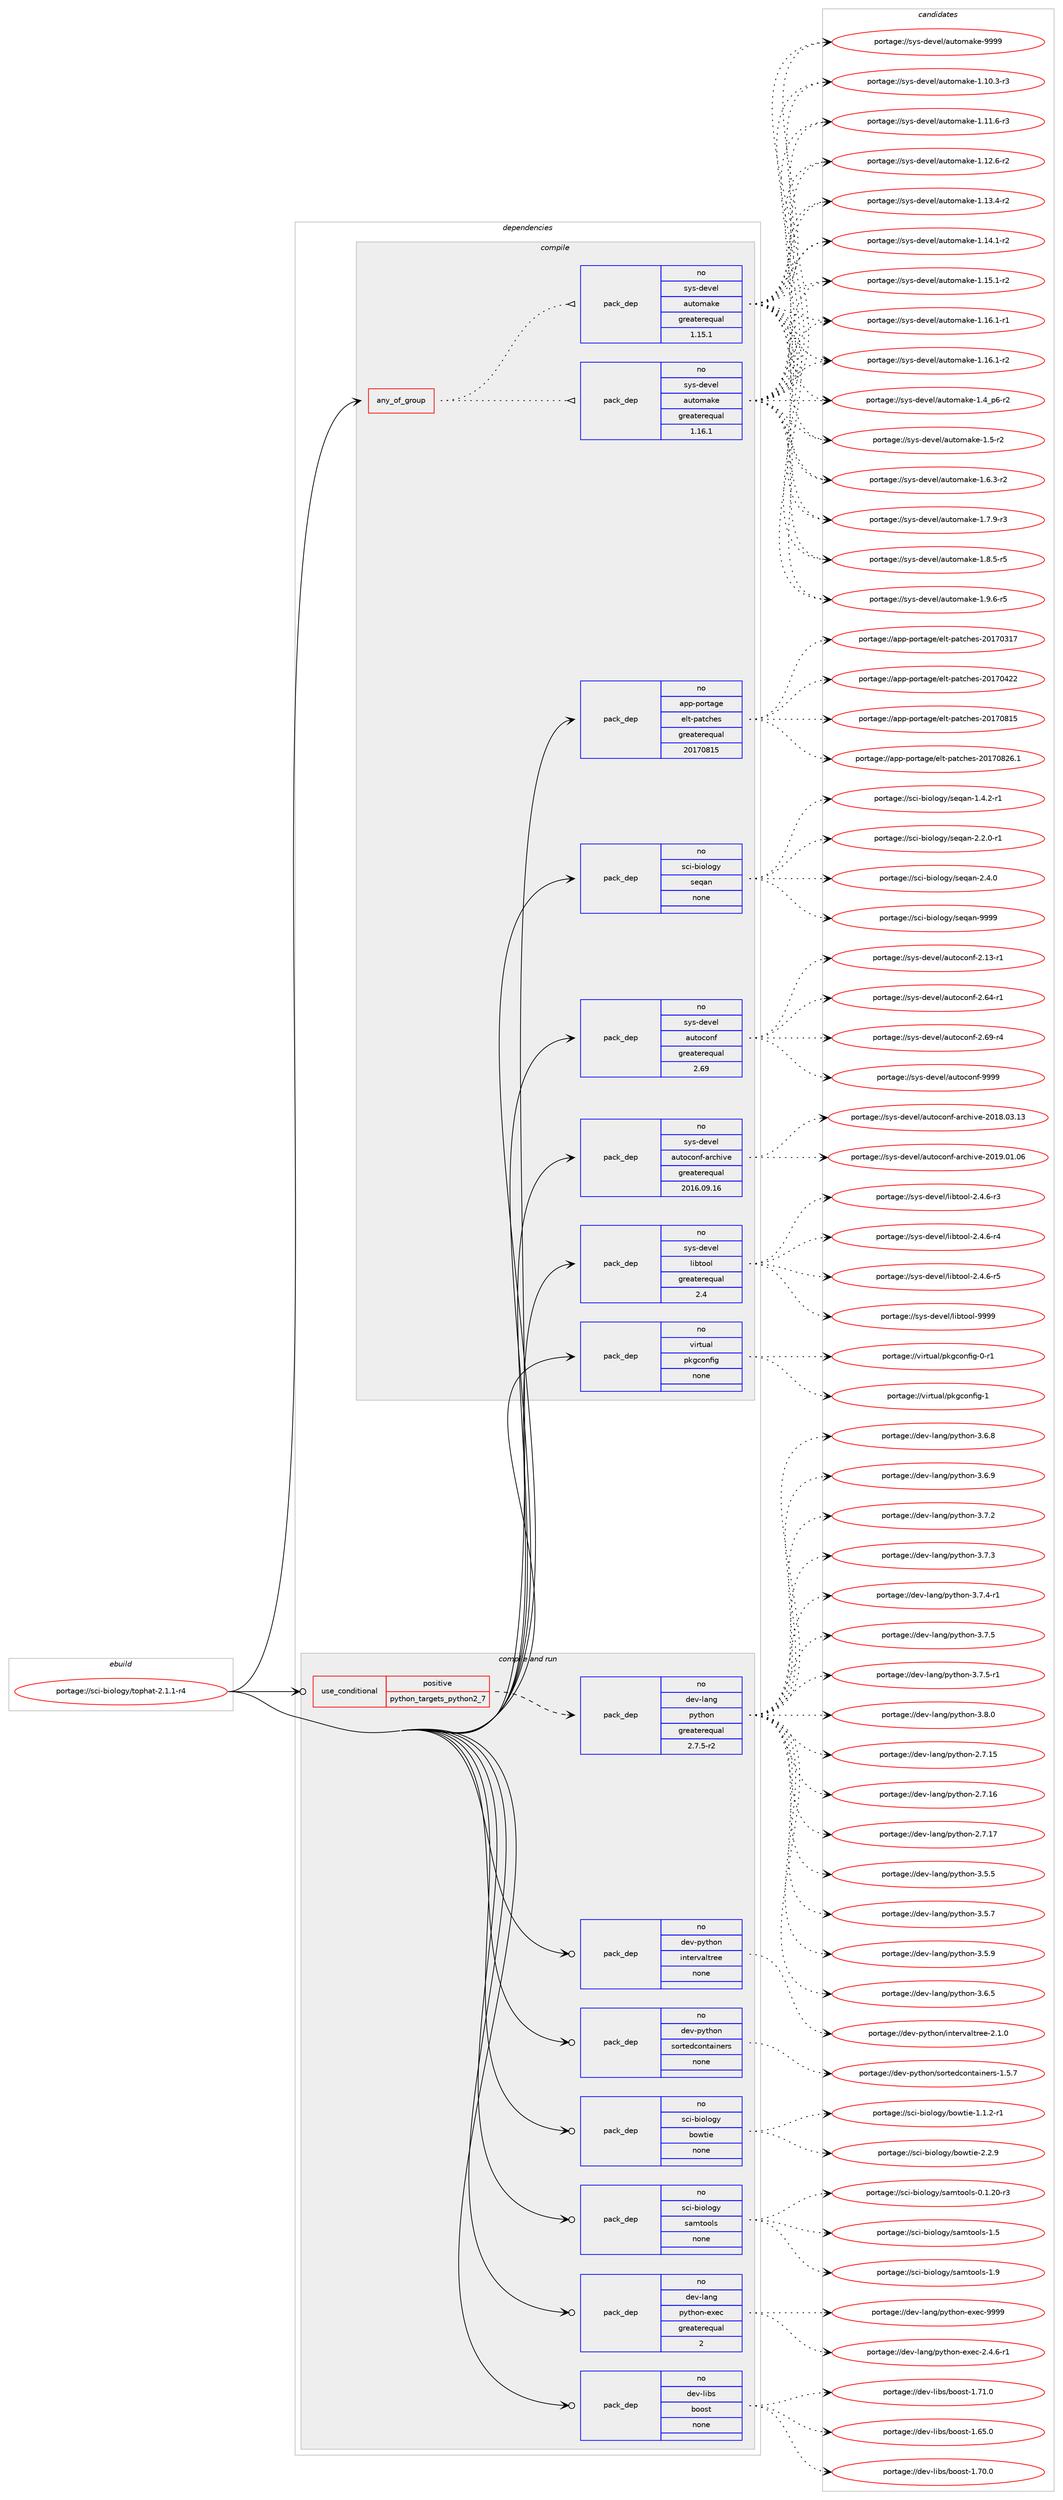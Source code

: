 digraph prolog {

# *************
# Graph options
# *************

newrank=true;
concentrate=true;
compound=true;
graph [rankdir=LR,fontname=Helvetica,fontsize=10,ranksep=1.5];#, ranksep=2.5, nodesep=0.2];
edge  [arrowhead=vee];
node  [fontname=Helvetica,fontsize=10];

# **********
# The ebuild
# **********

subgraph cluster_leftcol {
color=gray;
rank=same;
label=<<i>ebuild</i>>;
id [label="portage://sci-biology/tophat-2.1.1-r4", color=red, width=4, href="../sci-biology/tophat-2.1.1-r4.svg"];
}

# ****************
# The dependencies
# ****************

subgraph cluster_midcol {
color=gray;
label=<<i>dependencies</i>>;
subgraph cluster_compile {
fillcolor="#eeeeee";
style=filled;
label=<<i>compile</i>>;
subgraph any6296 {
dependency383793 [label=<<TABLE BORDER="0" CELLBORDER="1" CELLSPACING="0" CELLPADDING="4"><TR><TD CELLPADDING="10">any_of_group</TD></TR></TABLE>>, shape=none, color=red];subgraph pack282011 {
dependency383794 [label=<<TABLE BORDER="0" CELLBORDER="1" CELLSPACING="0" CELLPADDING="4" WIDTH="220"><TR><TD ROWSPAN="6" CELLPADDING="30">pack_dep</TD></TR><TR><TD WIDTH="110">no</TD></TR><TR><TD>sys-devel</TD></TR><TR><TD>automake</TD></TR><TR><TD>greaterequal</TD></TR><TR><TD>1.16.1</TD></TR></TABLE>>, shape=none, color=blue];
}
dependency383793:e -> dependency383794:w [weight=20,style="dotted",arrowhead="oinv"];
subgraph pack282012 {
dependency383795 [label=<<TABLE BORDER="0" CELLBORDER="1" CELLSPACING="0" CELLPADDING="4" WIDTH="220"><TR><TD ROWSPAN="6" CELLPADDING="30">pack_dep</TD></TR><TR><TD WIDTH="110">no</TD></TR><TR><TD>sys-devel</TD></TR><TR><TD>automake</TD></TR><TR><TD>greaterequal</TD></TR><TR><TD>1.15.1</TD></TR></TABLE>>, shape=none, color=blue];
}
dependency383793:e -> dependency383795:w [weight=20,style="dotted",arrowhead="oinv"];
}
id:e -> dependency383793:w [weight=20,style="solid",arrowhead="vee"];
subgraph pack282013 {
dependency383796 [label=<<TABLE BORDER="0" CELLBORDER="1" CELLSPACING="0" CELLPADDING="4" WIDTH="220"><TR><TD ROWSPAN="6" CELLPADDING="30">pack_dep</TD></TR><TR><TD WIDTH="110">no</TD></TR><TR><TD>app-portage</TD></TR><TR><TD>elt-patches</TD></TR><TR><TD>greaterequal</TD></TR><TR><TD>20170815</TD></TR></TABLE>>, shape=none, color=blue];
}
id:e -> dependency383796:w [weight=20,style="solid",arrowhead="vee"];
subgraph pack282014 {
dependency383797 [label=<<TABLE BORDER="0" CELLBORDER="1" CELLSPACING="0" CELLPADDING="4" WIDTH="220"><TR><TD ROWSPAN="6" CELLPADDING="30">pack_dep</TD></TR><TR><TD WIDTH="110">no</TD></TR><TR><TD>sci-biology</TD></TR><TR><TD>seqan</TD></TR><TR><TD>none</TD></TR><TR><TD></TD></TR></TABLE>>, shape=none, color=blue];
}
id:e -> dependency383797:w [weight=20,style="solid",arrowhead="vee"];
subgraph pack282015 {
dependency383798 [label=<<TABLE BORDER="0" CELLBORDER="1" CELLSPACING="0" CELLPADDING="4" WIDTH="220"><TR><TD ROWSPAN="6" CELLPADDING="30">pack_dep</TD></TR><TR><TD WIDTH="110">no</TD></TR><TR><TD>sys-devel</TD></TR><TR><TD>autoconf</TD></TR><TR><TD>greaterequal</TD></TR><TR><TD>2.69</TD></TR></TABLE>>, shape=none, color=blue];
}
id:e -> dependency383798:w [weight=20,style="solid",arrowhead="vee"];
subgraph pack282016 {
dependency383799 [label=<<TABLE BORDER="0" CELLBORDER="1" CELLSPACING="0" CELLPADDING="4" WIDTH="220"><TR><TD ROWSPAN="6" CELLPADDING="30">pack_dep</TD></TR><TR><TD WIDTH="110">no</TD></TR><TR><TD>sys-devel</TD></TR><TR><TD>autoconf-archive</TD></TR><TR><TD>greaterequal</TD></TR><TR><TD>2016.09.16</TD></TR></TABLE>>, shape=none, color=blue];
}
id:e -> dependency383799:w [weight=20,style="solid",arrowhead="vee"];
subgraph pack282017 {
dependency383800 [label=<<TABLE BORDER="0" CELLBORDER="1" CELLSPACING="0" CELLPADDING="4" WIDTH="220"><TR><TD ROWSPAN="6" CELLPADDING="30">pack_dep</TD></TR><TR><TD WIDTH="110">no</TD></TR><TR><TD>sys-devel</TD></TR><TR><TD>libtool</TD></TR><TR><TD>greaterequal</TD></TR><TR><TD>2.4</TD></TR></TABLE>>, shape=none, color=blue];
}
id:e -> dependency383800:w [weight=20,style="solid",arrowhead="vee"];
subgraph pack282018 {
dependency383801 [label=<<TABLE BORDER="0" CELLBORDER="1" CELLSPACING="0" CELLPADDING="4" WIDTH="220"><TR><TD ROWSPAN="6" CELLPADDING="30">pack_dep</TD></TR><TR><TD WIDTH="110">no</TD></TR><TR><TD>virtual</TD></TR><TR><TD>pkgconfig</TD></TR><TR><TD>none</TD></TR><TR><TD></TD></TR></TABLE>>, shape=none, color=blue];
}
id:e -> dependency383801:w [weight=20,style="solid",arrowhead="vee"];
}
subgraph cluster_compileandrun {
fillcolor="#eeeeee";
style=filled;
label=<<i>compile and run</i>>;
subgraph cond95283 {
dependency383802 [label=<<TABLE BORDER="0" CELLBORDER="1" CELLSPACING="0" CELLPADDING="4"><TR><TD ROWSPAN="3" CELLPADDING="10">use_conditional</TD></TR><TR><TD>positive</TD></TR><TR><TD>python_targets_python2_7</TD></TR></TABLE>>, shape=none, color=red];
subgraph pack282019 {
dependency383803 [label=<<TABLE BORDER="0" CELLBORDER="1" CELLSPACING="0" CELLPADDING="4" WIDTH="220"><TR><TD ROWSPAN="6" CELLPADDING="30">pack_dep</TD></TR><TR><TD WIDTH="110">no</TD></TR><TR><TD>dev-lang</TD></TR><TR><TD>python</TD></TR><TR><TD>greaterequal</TD></TR><TR><TD>2.7.5-r2</TD></TR></TABLE>>, shape=none, color=blue];
}
dependency383802:e -> dependency383803:w [weight=20,style="dashed",arrowhead="vee"];
}
id:e -> dependency383802:w [weight=20,style="solid",arrowhead="odotvee"];
subgraph pack282020 {
dependency383804 [label=<<TABLE BORDER="0" CELLBORDER="1" CELLSPACING="0" CELLPADDING="4" WIDTH="220"><TR><TD ROWSPAN="6" CELLPADDING="30">pack_dep</TD></TR><TR><TD WIDTH="110">no</TD></TR><TR><TD>dev-lang</TD></TR><TR><TD>python-exec</TD></TR><TR><TD>greaterequal</TD></TR><TR><TD>2</TD></TR></TABLE>>, shape=none, color=blue];
}
id:e -> dependency383804:w [weight=20,style="solid",arrowhead="odotvee"];
subgraph pack282021 {
dependency383805 [label=<<TABLE BORDER="0" CELLBORDER="1" CELLSPACING="0" CELLPADDING="4" WIDTH="220"><TR><TD ROWSPAN="6" CELLPADDING="30">pack_dep</TD></TR><TR><TD WIDTH="110">no</TD></TR><TR><TD>dev-libs</TD></TR><TR><TD>boost</TD></TR><TR><TD>none</TD></TR><TR><TD></TD></TR></TABLE>>, shape=none, color=blue];
}
id:e -> dependency383805:w [weight=20,style="solid",arrowhead="odotvee"];
subgraph pack282022 {
dependency383806 [label=<<TABLE BORDER="0" CELLBORDER="1" CELLSPACING="0" CELLPADDING="4" WIDTH="220"><TR><TD ROWSPAN="6" CELLPADDING="30">pack_dep</TD></TR><TR><TD WIDTH="110">no</TD></TR><TR><TD>dev-python</TD></TR><TR><TD>intervaltree</TD></TR><TR><TD>none</TD></TR><TR><TD></TD></TR></TABLE>>, shape=none, color=blue];
}
id:e -> dependency383806:w [weight=20,style="solid",arrowhead="odotvee"];
subgraph pack282023 {
dependency383807 [label=<<TABLE BORDER="0" CELLBORDER="1" CELLSPACING="0" CELLPADDING="4" WIDTH="220"><TR><TD ROWSPAN="6" CELLPADDING="30">pack_dep</TD></TR><TR><TD WIDTH="110">no</TD></TR><TR><TD>dev-python</TD></TR><TR><TD>sortedcontainers</TD></TR><TR><TD>none</TD></TR><TR><TD></TD></TR></TABLE>>, shape=none, color=blue];
}
id:e -> dependency383807:w [weight=20,style="solid",arrowhead="odotvee"];
subgraph pack282024 {
dependency383808 [label=<<TABLE BORDER="0" CELLBORDER="1" CELLSPACING="0" CELLPADDING="4" WIDTH="220"><TR><TD ROWSPAN="6" CELLPADDING="30">pack_dep</TD></TR><TR><TD WIDTH="110">no</TD></TR><TR><TD>sci-biology</TD></TR><TR><TD>bowtie</TD></TR><TR><TD>none</TD></TR><TR><TD></TD></TR></TABLE>>, shape=none, color=blue];
}
id:e -> dependency383808:w [weight=20,style="solid",arrowhead="odotvee"];
subgraph pack282025 {
dependency383809 [label=<<TABLE BORDER="0" CELLBORDER="1" CELLSPACING="0" CELLPADDING="4" WIDTH="220"><TR><TD ROWSPAN="6" CELLPADDING="30">pack_dep</TD></TR><TR><TD WIDTH="110">no</TD></TR><TR><TD>sci-biology</TD></TR><TR><TD>samtools</TD></TR><TR><TD>none</TD></TR><TR><TD></TD></TR></TABLE>>, shape=none, color=blue];
}
id:e -> dependency383809:w [weight=20,style="solid",arrowhead="odotvee"];
}
subgraph cluster_run {
fillcolor="#eeeeee";
style=filled;
label=<<i>run</i>>;
}
}

# **************
# The candidates
# **************

subgraph cluster_choices {
rank=same;
color=gray;
label=<<i>candidates</i>>;

subgraph choice282011 {
color=black;
nodesep=1;
choiceportage11512111545100101118101108479711711611110997107101454946494846514511451 [label="portage://sys-devel/automake-1.10.3-r3", color=red, width=4,href="../sys-devel/automake-1.10.3-r3.svg"];
choiceportage11512111545100101118101108479711711611110997107101454946494946544511451 [label="portage://sys-devel/automake-1.11.6-r3", color=red, width=4,href="../sys-devel/automake-1.11.6-r3.svg"];
choiceportage11512111545100101118101108479711711611110997107101454946495046544511450 [label="portage://sys-devel/automake-1.12.6-r2", color=red, width=4,href="../sys-devel/automake-1.12.6-r2.svg"];
choiceportage11512111545100101118101108479711711611110997107101454946495146524511450 [label="portage://sys-devel/automake-1.13.4-r2", color=red, width=4,href="../sys-devel/automake-1.13.4-r2.svg"];
choiceportage11512111545100101118101108479711711611110997107101454946495246494511450 [label="portage://sys-devel/automake-1.14.1-r2", color=red, width=4,href="../sys-devel/automake-1.14.1-r2.svg"];
choiceportage11512111545100101118101108479711711611110997107101454946495346494511450 [label="portage://sys-devel/automake-1.15.1-r2", color=red, width=4,href="../sys-devel/automake-1.15.1-r2.svg"];
choiceportage11512111545100101118101108479711711611110997107101454946495446494511449 [label="portage://sys-devel/automake-1.16.1-r1", color=red, width=4,href="../sys-devel/automake-1.16.1-r1.svg"];
choiceportage11512111545100101118101108479711711611110997107101454946495446494511450 [label="portage://sys-devel/automake-1.16.1-r2", color=red, width=4,href="../sys-devel/automake-1.16.1-r2.svg"];
choiceportage115121115451001011181011084797117116111109971071014549465295112544511450 [label="portage://sys-devel/automake-1.4_p6-r2", color=red, width=4,href="../sys-devel/automake-1.4_p6-r2.svg"];
choiceportage11512111545100101118101108479711711611110997107101454946534511450 [label="portage://sys-devel/automake-1.5-r2", color=red, width=4,href="../sys-devel/automake-1.5-r2.svg"];
choiceportage115121115451001011181011084797117116111109971071014549465446514511450 [label="portage://sys-devel/automake-1.6.3-r2", color=red, width=4,href="../sys-devel/automake-1.6.3-r2.svg"];
choiceportage115121115451001011181011084797117116111109971071014549465546574511451 [label="portage://sys-devel/automake-1.7.9-r3", color=red, width=4,href="../sys-devel/automake-1.7.9-r3.svg"];
choiceportage115121115451001011181011084797117116111109971071014549465646534511453 [label="portage://sys-devel/automake-1.8.5-r5", color=red, width=4,href="../sys-devel/automake-1.8.5-r5.svg"];
choiceportage115121115451001011181011084797117116111109971071014549465746544511453 [label="portage://sys-devel/automake-1.9.6-r5", color=red, width=4,href="../sys-devel/automake-1.9.6-r5.svg"];
choiceportage115121115451001011181011084797117116111109971071014557575757 [label="portage://sys-devel/automake-9999", color=red, width=4,href="../sys-devel/automake-9999.svg"];
dependency383794:e -> choiceportage11512111545100101118101108479711711611110997107101454946494846514511451:w [style=dotted,weight="100"];
dependency383794:e -> choiceportage11512111545100101118101108479711711611110997107101454946494946544511451:w [style=dotted,weight="100"];
dependency383794:e -> choiceportage11512111545100101118101108479711711611110997107101454946495046544511450:w [style=dotted,weight="100"];
dependency383794:e -> choiceportage11512111545100101118101108479711711611110997107101454946495146524511450:w [style=dotted,weight="100"];
dependency383794:e -> choiceportage11512111545100101118101108479711711611110997107101454946495246494511450:w [style=dotted,weight="100"];
dependency383794:e -> choiceportage11512111545100101118101108479711711611110997107101454946495346494511450:w [style=dotted,weight="100"];
dependency383794:e -> choiceportage11512111545100101118101108479711711611110997107101454946495446494511449:w [style=dotted,weight="100"];
dependency383794:e -> choiceportage11512111545100101118101108479711711611110997107101454946495446494511450:w [style=dotted,weight="100"];
dependency383794:e -> choiceportage115121115451001011181011084797117116111109971071014549465295112544511450:w [style=dotted,weight="100"];
dependency383794:e -> choiceportage11512111545100101118101108479711711611110997107101454946534511450:w [style=dotted,weight="100"];
dependency383794:e -> choiceportage115121115451001011181011084797117116111109971071014549465446514511450:w [style=dotted,weight="100"];
dependency383794:e -> choiceportage115121115451001011181011084797117116111109971071014549465546574511451:w [style=dotted,weight="100"];
dependency383794:e -> choiceportage115121115451001011181011084797117116111109971071014549465646534511453:w [style=dotted,weight="100"];
dependency383794:e -> choiceportage115121115451001011181011084797117116111109971071014549465746544511453:w [style=dotted,weight="100"];
dependency383794:e -> choiceportage115121115451001011181011084797117116111109971071014557575757:w [style=dotted,weight="100"];
}
subgraph choice282012 {
color=black;
nodesep=1;
choiceportage11512111545100101118101108479711711611110997107101454946494846514511451 [label="portage://sys-devel/automake-1.10.3-r3", color=red, width=4,href="../sys-devel/automake-1.10.3-r3.svg"];
choiceportage11512111545100101118101108479711711611110997107101454946494946544511451 [label="portage://sys-devel/automake-1.11.6-r3", color=red, width=4,href="../sys-devel/automake-1.11.6-r3.svg"];
choiceportage11512111545100101118101108479711711611110997107101454946495046544511450 [label="portage://sys-devel/automake-1.12.6-r2", color=red, width=4,href="../sys-devel/automake-1.12.6-r2.svg"];
choiceportage11512111545100101118101108479711711611110997107101454946495146524511450 [label="portage://sys-devel/automake-1.13.4-r2", color=red, width=4,href="../sys-devel/automake-1.13.4-r2.svg"];
choiceportage11512111545100101118101108479711711611110997107101454946495246494511450 [label="portage://sys-devel/automake-1.14.1-r2", color=red, width=4,href="../sys-devel/automake-1.14.1-r2.svg"];
choiceportage11512111545100101118101108479711711611110997107101454946495346494511450 [label="portage://sys-devel/automake-1.15.1-r2", color=red, width=4,href="../sys-devel/automake-1.15.1-r2.svg"];
choiceportage11512111545100101118101108479711711611110997107101454946495446494511449 [label="portage://sys-devel/automake-1.16.1-r1", color=red, width=4,href="../sys-devel/automake-1.16.1-r1.svg"];
choiceportage11512111545100101118101108479711711611110997107101454946495446494511450 [label="portage://sys-devel/automake-1.16.1-r2", color=red, width=4,href="../sys-devel/automake-1.16.1-r2.svg"];
choiceportage115121115451001011181011084797117116111109971071014549465295112544511450 [label="portage://sys-devel/automake-1.4_p6-r2", color=red, width=4,href="../sys-devel/automake-1.4_p6-r2.svg"];
choiceportage11512111545100101118101108479711711611110997107101454946534511450 [label="portage://sys-devel/automake-1.5-r2", color=red, width=4,href="../sys-devel/automake-1.5-r2.svg"];
choiceportage115121115451001011181011084797117116111109971071014549465446514511450 [label="portage://sys-devel/automake-1.6.3-r2", color=red, width=4,href="../sys-devel/automake-1.6.3-r2.svg"];
choiceportage115121115451001011181011084797117116111109971071014549465546574511451 [label="portage://sys-devel/automake-1.7.9-r3", color=red, width=4,href="../sys-devel/automake-1.7.9-r3.svg"];
choiceportage115121115451001011181011084797117116111109971071014549465646534511453 [label="portage://sys-devel/automake-1.8.5-r5", color=red, width=4,href="../sys-devel/automake-1.8.5-r5.svg"];
choiceportage115121115451001011181011084797117116111109971071014549465746544511453 [label="portage://sys-devel/automake-1.9.6-r5", color=red, width=4,href="../sys-devel/automake-1.9.6-r5.svg"];
choiceportage115121115451001011181011084797117116111109971071014557575757 [label="portage://sys-devel/automake-9999", color=red, width=4,href="../sys-devel/automake-9999.svg"];
dependency383795:e -> choiceportage11512111545100101118101108479711711611110997107101454946494846514511451:w [style=dotted,weight="100"];
dependency383795:e -> choiceportage11512111545100101118101108479711711611110997107101454946494946544511451:w [style=dotted,weight="100"];
dependency383795:e -> choiceportage11512111545100101118101108479711711611110997107101454946495046544511450:w [style=dotted,weight="100"];
dependency383795:e -> choiceportage11512111545100101118101108479711711611110997107101454946495146524511450:w [style=dotted,weight="100"];
dependency383795:e -> choiceportage11512111545100101118101108479711711611110997107101454946495246494511450:w [style=dotted,weight="100"];
dependency383795:e -> choiceportage11512111545100101118101108479711711611110997107101454946495346494511450:w [style=dotted,weight="100"];
dependency383795:e -> choiceportage11512111545100101118101108479711711611110997107101454946495446494511449:w [style=dotted,weight="100"];
dependency383795:e -> choiceportage11512111545100101118101108479711711611110997107101454946495446494511450:w [style=dotted,weight="100"];
dependency383795:e -> choiceportage115121115451001011181011084797117116111109971071014549465295112544511450:w [style=dotted,weight="100"];
dependency383795:e -> choiceportage11512111545100101118101108479711711611110997107101454946534511450:w [style=dotted,weight="100"];
dependency383795:e -> choiceportage115121115451001011181011084797117116111109971071014549465446514511450:w [style=dotted,weight="100"];
dependency383795:e -> choiceportage115121115451001011181011084797117116111109971071014549465546574511451:w [style=dotted,weight="100"];
dependency383795:e -> choiceportage115121115451001011181011084797117116111109971071014549465646534511453:w [style=dotted,weight="100"];
dependency383795:e -> choiceportage115121115451001011181011084797117116111109971071014549465746544511453:w [style=dotted,weight="100"];
dependency383795:e -> choiceportage115121115451001011181011084797117116111109971071014557575757:w [style=dotted,weight="100"];
}
subgraph choice282013 {
color=black;
nodesep=1;
choiceportage97112112451121111141169710310147101108116451129711699104101115455048495548514955 [label="portage://app-portage/elt-patches-20170317", color=red, width=4,href="../app-portage/elt-patches-20170317.svg"];
choiceportage97112112451121111141169710310147101108116451129711699104101115455048495548525050 [label="portage://app-portage/elt-patches-20170422", color=red, width=4,href="../app-portage/elt-patches-20170422.svg"];
choiceportage97112112451121111141169710310147101108116451129711699104101115455048495548564953 [label="portage://app-portage/elt-patches-20170815", color=red, width=4,href="../app-portage/elt-patches-20170815.svg"];
choiceportage971121124511211111411697103101471011081164511297116991041011154550484955485650544649 [label="portage://app-portage/elt-patches-20170826.1", color=red, width=4,href="../app-portage/elt-patches-20170826.1.svg"];
dependency383796:e -> choiceportage97112112451121111141169710310147101108116451129711699104101115455048495548514955:w [style=dotted,weight="100"];
dependency383796:e -> choiceportage97112112451121111141169710310147101108116451129711699104101115455048495548525050:w [style=dotted,weight="100"];
dependency383796:e -> choiceportage97112112451121111141169710310147101108116451129711699104101115455048495548564953:w [style=dotted,weight="100"];
dependency383796:e -> choiceportage971121124511211111411697103101471011081164511297116991041011154550484955485650544649:w [style=dotted,weight="100"];
}
subgraph choice282014 {
color=black;
nodesep=1;
choiceportage11599105459810511110811110312147115101113971104549465246504511449 [label="portage://sci-biology/seqan-1.4.2-r1", color=red, width=4,href="../sci-biology/seqan-1.4.2-r1.svg"];
choiceportage11599105459810511110811110312147115101113971104550465046484511449 [label="portage://sci-biology/seqan-2.2.0-r1", color=red, width=4,href="../sci-biology/seqan-2.2.0-r1.svg"];
choiceportage1159910545981051111081111031214711510111397110455046524648 [label="portage://sci-biology/seqan-2.4.0", color=red, width=4,href="../sci-biology/seqan-2.4.0.svg"];
choiceportage11599105459810511110811110312147115101113971104557575757 [label="portage://sci-biology/seqan-9999", color=red, width=4,href="../sci-biology/seqan-9999.svg"];
dependency383797:e -> choiceportage11599105459810511110811110312147115101113971104549465246504511449:w [style=dotted,weight="100"];
dependency383797:e -> choiceportage11599105459810511110811110312147115101113971104550465046484511449:w [style=dotted,weight="100"];
dependency383797:e -> choiceportage1159910545981051111081111031214711510111397110455046524648:w [style=dotted,weight="100"];
dependency383797:e -> choiceportage11599105459810511110811110312147115101113971104557575757:w [style=dotted,weight="100"];
}
subgraph choice282015 {
color=black;
nodesep=1;
choiceportage1151211154510010111810110847971171161119911111010245504649514511449 [label="portage://sys-devel/autoconf-2.13-r1", color=red, width=4,href="../sys-devel/autoconf-2.13-r1.svg"];
choiceportage1151211154510010111810110847971171161119911111010245504654524511449 [label="portage://sys-devel/autoconf-2.64-r1", color=red, width=4,href="../sys-devel/autoconf-2.64-r1.svg"];
choiceportage1151211154510010111810110847971171161119911111010245504654574511452 [label="portage://sys-devel/autoconf-2.69-r4", color=red, width=4,href="../sys-devel/autoconf-2.69-r4.svg"];
choiceportage115121115451001011181011084797117116111991111101024557575757 [label="portage://sys-devel/autoconf-9999", color=red, width=4,href="../sys-devel/autoconf-9999.svg"];
dependency383798:e -> choiceportage1151211154510010111810110847971171161119911111010245504649514511449:w [style=dotted,weight="100"];
dependency383798:e -> choiceportage1151211154510010111810110847971171161119911111010245504654524511449:w [style=dotted,weight="100"];
dependency383798:e -> choiceportage1151211154510010111810110847971171161119911111010245504654574511452:w [style=dotted,weight="100"];
dependency383798:e -> choiceportage115121115451001011181011084797117116111991111101024557575757:w [style=dotted,weight="100"];
}
subgraph choice282016 {
color=black;
nodesep=1;
choiceportage115121115451001011181011084797117116111991111101024597114991041051181014550484956464851464951 [label="portage://sys-devel/autoconf-archive-2018.03.13", color=red, width=4,href="../sys-devel/autoconf-archive-2018.03.13.svg"];
choiceportage115121115451001011181011084797117116111991111101024597114991041051181014550484957464849464854 [label="portage://sys-devel/autoconf-archive-2019.01.06", color=red, width=4,href="../sys-devel/autoconf-archive-2019.01.06.svg"];
dependency383799:e -> choiceportage115121115451001011181011084797117116111991111101024597114991041051181014550484956464851464951:w [style=dotted,weight="100"];
dependency383799:e -> choiceportage115121115451001011181011084797117116111991111101024597114991041051181014550484957464849464854:w [style=dotted,weight="100"];
}
subgraph choice282017 {
color=black;
nodesep=1;
choiceportage1151211154510010111810110847108105981161111111084550465246544511451 [label="portage://sys-devel/libtool-2.4.6-r3", color=red, width=4,href="../sys-devel/libtool-2.4.6-r3.svg"];
choiceportage1151211154510010111810110847108105981161111111084550465246544511452 [label="portage://sys-devel/libtool-2.4.6-r4", color=red, width=4,href="../sys-devel/libtool-2.4.6-r4.svg"];
choiceportage1151211154510010111810110847108105981161111111084550465246544511453 [label="portage://sys-devel/libtool-2.4.6-r5", color=red, width=4,href="../sys-devel/libtool-2.4.6-r5.svg"];
choiceportage1151211154510010111810110847108105981161111111084557575757 [label="portage://sys-devel/libtool-9999", color=red, width=4,href="../sys-devel/libtool-9999.svg"];
dependency383800:e -> choiceportage1151211154510010111810110847108105981161111111084550465246544511451:w [style=dotted,weight="100"];
dependency383800:e -> choiceportage1151211154510010111810110847108105981161111111084550465246544511452:w [style=dotted,weight="100"];
dependency383800:e -> choiceportage1151211154510010111810110847108105981161111111084550465246544511453:w [style=dotted,weight="100"];
dependency383800:e -> choiceportage1151211154510010111810110847108105981161111111084557575757:w [style=dotted,weight="100"];
}
subgraph choice282018 {
color=black;
nodesep=1;
choiceportage11810511411611797108471121071039911111010210510345484511449 [label="portage://virtual/pkgconfig-0-r1", color=red, width=4,href="../virtual/pkgconfig-0-r1.svg"];
choiceportage1181051141161179710847112107103991111101021051034549 [label="portage://virtual/pkgconfig-1", color=red, width=4,href="../virtual/pkgconfig-1.svg"];
dependency383801:e -> choiceportage11810511411611797108471121071039911111010210510345484511449:w [style=dotted,weight="100"];
dependency383801:e -> choiceportage1181051141161179710847112107103991111101021051034549:w [style=dotted,weight="100"];
}
subgraph choice282019 {
color=black;
nodesep=1;
choiceportage10010111845108971101034711212111610411111045504655464953 [label="portage://dev-lang/python-2.7.15", color=red, width=4,href="../dev-lang/python-2.7.15.svg"];
choiceportage10010111845108971101034711212111610411111045504655464954 [label="portage://dev-lang/python-2.7.16", color=red, width=4,href="../dev-lang/python-2.7.16.svg"];
choiceportage10010111845108971101034711212111610411111045504655464955 [label="portage://dev-lang/python-2.7.17", color=red, width=4,href="../dev-lang/python-2.7.17.svg"];
choiceportage100101118451089711010347112121116104111110455146534653 [label="portage://dev-lang/python-3.5.5", color=red, width=4,href="../dev-lang/python-3.5.5.svg"];
choiceportage100101118451089711010347112121116104111110455146534655 [label="portage://dev-lang/python-3.5.7", color=red, width=4,href="../dev-lang/python-3.5.7.svg"];
choiceportage100101118451089711010347112121116104111110455146534657 [label="portage://dev-lang/python-3.5.9", color=red, width=4,href="../dev-lang/python-3.5.9.svg"];
choiceportage100101118451089711010347112121116104111110455146544653 [label="portage://dev-lang/python-3.6.5", color=red, width=4,href="../dev-lang/python-3.6.5.svg"];
choiceportage100101118451089711010347112121116104111110455146544656 [label="portage://dev-lang/python-3.6.8", color=red, width=4,href="../dev-lang/python-3.6.8.svg"];
choiceportage100101118451089711010347112121116104111110455146544657 [label="portage://dev-lang/python-3.6.9", color=red, width=4,href="../dev-lang/python-3.6.9.svg"];
choiceportage100101118451089711010347112121116104111110455146554650 [label="portage://dev-lang/python-3.7.2", color=red, width=4,href="../dev-lang/python-3.7.2.svg"];
choiceportage100101118451089711010347112121116104111110455146554651 [label="portage://dev-lang/python-3.7.3", color=red, width=4,href="../dev-lang/python-3.7.3.svg"];
choiceportage1001011184510897110103471121211161041111104551465546524511449 [label="portage://dev-lang/python-3.7.4-r1", color=red, width=4,href="../dev-lang/python-3.7.4-r1.svg"];
choiceportage100101118451089711010347112121116104111110455146554653 [label="portage://dev-lang/python-3.7.5", color=red, width=4,href="../dev-lang/python-3.7.5.svg"];
choiceportage1001011184510897110103471121211161041111104551465546534511449 [label="portage://dev-lang/python-3.7.5-r1", color=red, width=4,href="../dev-lang/python-3.7.5-r1.svg"];
choiceportage100101118451089711010347112121116104111110455146564648 [label="portage://dev-lang/python-3.8.0", color=red, width=4,href="../dev-lang/python-3.8.0.svg"];
dependency383803:e -> choiceportage10010111845108971101034711212111610411111045504655464953:w [style=dotted,weight="100"];
dependency383803:e -> choiceportage10010111845108971101034711212111610411111045504655464954:w [style=dotted,weight="100"];
dependency383803:e -> choiceportage10010111845108971101034711212111610411111045504655464955:w [style=dotted,weight="100"];
dependency383803:e -> choiceportage100101118451089711010347112121116104111110455146534653:w [style=dotted,weight="100"];
dependency383803:e -> choiceportage100101118451089711010347112121116104111110455146534655:w [style=dotted,weight="100"];
dependency383803:e -> choiceportage100101118451089711010347112121116104111110455146534657:w [style=dotted,weight="100"];
dependency383803:e -> choiceportage100101118451089711010347112121116104111110455146544653:w [style=dotted,weight="100"];
dependency383803:e -> choiceportage100101118451089711010347112121116104111110455146544656:w [style=dotted,weight="100"];
dependency383803:e -> choiceportage100101118451089711010347112121116104111110455146544657:w [style=dotted,weight="100"];
dependency383803:e -> choiceportage100101118451089711010347112121116104111110455146554650:w [style=dotted,weight="100"];
dependency383803:e -> choiceportage100101118451089711010347112121116104111110455146554651:w [style=dotted,weight="100"];
dependency383803:e -> choiceportage1001011184510897110103471121211161041111104551465546524511449:w [style=dotted,weight="100"];
dependency383803:e -> choiceportage100101118451089711010347112121116104111110455146554653:w [style=dotted,weight="100"];
dependency383803:e -> choiceportage1001011184510897110103471121211161041111104551465546534511449:w [style=dotted,weight="100"];
dependency383803:e -> choiceportage100101118451089711010347112121116104111110455146564648:w [style=dotted,weight="100"];
}
subgraph choice282020 {
color=black;
nodesep=1;
choiceportage10010111845108971101034711212111610411111045101120101994550465246544511449 [label="portage://dev-lang/python-exec-2.4.6-r1", color=red, width=4,href="../dev-lang/python-exec-2.4.6-r1.svg"];
choiceportage10010111845108971101034711212111610411111045101120101994557575757 [label="portage://dev-lang/python-exec-9999", color=red, width=4,href="../dev-lang/python-exec-9999.svg"];
dependency383804:e -> choiceportage10010111845108971101034711212111610411111045101120101994550465246544511449:w [style=dotted,weight="100"];
dependency383804:e -> choiceportage10010111845108971101034711212111610411111045101120101994557575757:w [style=dotted,weight="100"];
}
subgraph choice282021 {
color=black;
nodesep=1;
choiceportage1001011184510810598115479811111111511645494654534648 [label="portage://dev-libs/boost-1.65.0", color=red, width=4,href="../dev-libs/boost-1.65.0.svg"];
choiceportage1001011184510810598115479811111111511645494655484648 [label="portage://dev-libs/boost-1.70.0", color=red, width=4,href="../dev-libs/boost-1.70.0.svg"];
choiceportage1001011184510810598115479811111111511645494655494648 [label="portage://dev-libs/boost-1.71.0", color=red, width=4,href="../dev-libs/boost-1.71.0.svg"];
dependency383805:e -> choiceportage1001011184510810598115479811111111511645494654534648:w [style=dotted,weight="100"];
dependency383805:e -> choiceportage1001011184510810598115479811111111511645494655484648:w [style=dotted,weight="100"];
dependency383805:e -> choiceportage1001011184510810598115479811111111511645494655494648:w [style=dotted,weight="100"];
}
subgraph choice282022 {
color=black;
nodesep=1;
choiceportage100101118451121211161041111104710511011610111411897108116114101101455046494648 [label="portage://dev-python/intervaltree-2.1.0", color=red, width=4,href="../dev-python/intervaltree-2.1.0.svg"];
dependency383806:e -> choiceportage100101118451121211161041111104710511011610111411897108116114101101455046494648:w [style=dotted,weight="100"];
}
subgraph choice282023 {
color=black;
nodesep=1;
choiceportage10010111845112121116104111110471151111141161011009911111011697105110101114115454946534655 [label="portage://dev-python/sortedcontainers-1.5.7", color=red, width=4,href="../dev-python/sortedcontainers-1.5.7.svg"];
dependency383807:e -> choiceportage10010111845112121116104111110471151111141161011009911111011697105110101114115454946534655:w [style=dotted,weight="100"];
}
subgraph choice282024 {
color=black;
nodesep=1;
choiceportage11599105459810511110811110312147981111191161051014549464946504511449 [label="portage://sci-biology/bowtie-1.1.2-r1", color=red, width=4,href="../sci-biology/bowtie-1.1.2-r1.svg"];
choiceportage1159910545981051111081111031214798111119116105101455046504657 [label="portage://sci-biology/bowtie-2.2.9", color=red, width=4,href="../sci-biology/bowtie-2.2.9.svg"];
dependency383808:e -> choiceportage11599105459810511110811110312147981111191161051014549464946504511449:w [style=dotted,weight="100"];
dependency383808:e -> choiceportage1159910545981051111081111031214798111119116105101455046504657:w [style=dotted,weight="100"];
}
subgraph choice282025 {
color=black;
nodesep=1;
choiceportage1159910545981051111081111031214711597109116111111108115454846494650484511451 [label="portage://sci-biology/samtools-0.1.20-r3", color=red, width=4,href="../sci-biology/samtools-0.1.20-r3.svg"];
choiceportage115991054598105111108111103121471159710911611111110811545494653 [label="portage://sci-biology/samtools-1.5", color=red, width=4,href="../sci-biology/samtools-1.5.svg"];
choiceportage115991054598105111108111103121471159710911611111110811545494657 [label="portage://sci-biology/samtools-1.9", color=red, width=4,href="../sci-biology/samtools-1.9.svg"];
dependency383809:e -> choiceportage1159910545981051111081111031214711597109116111111108115454846494650484511451:w [style=dotted,weight="100"];
dependency383809:e -> choiceportage115991054598105111108111103121471159710911611111110811545494653:w [style=dotted,weight="100"];
dependency383809:e -> choiceportage115991054598105111108111103121471159710911611111110811545494657:w [style=dotted,weight="100"];
}
}

}
